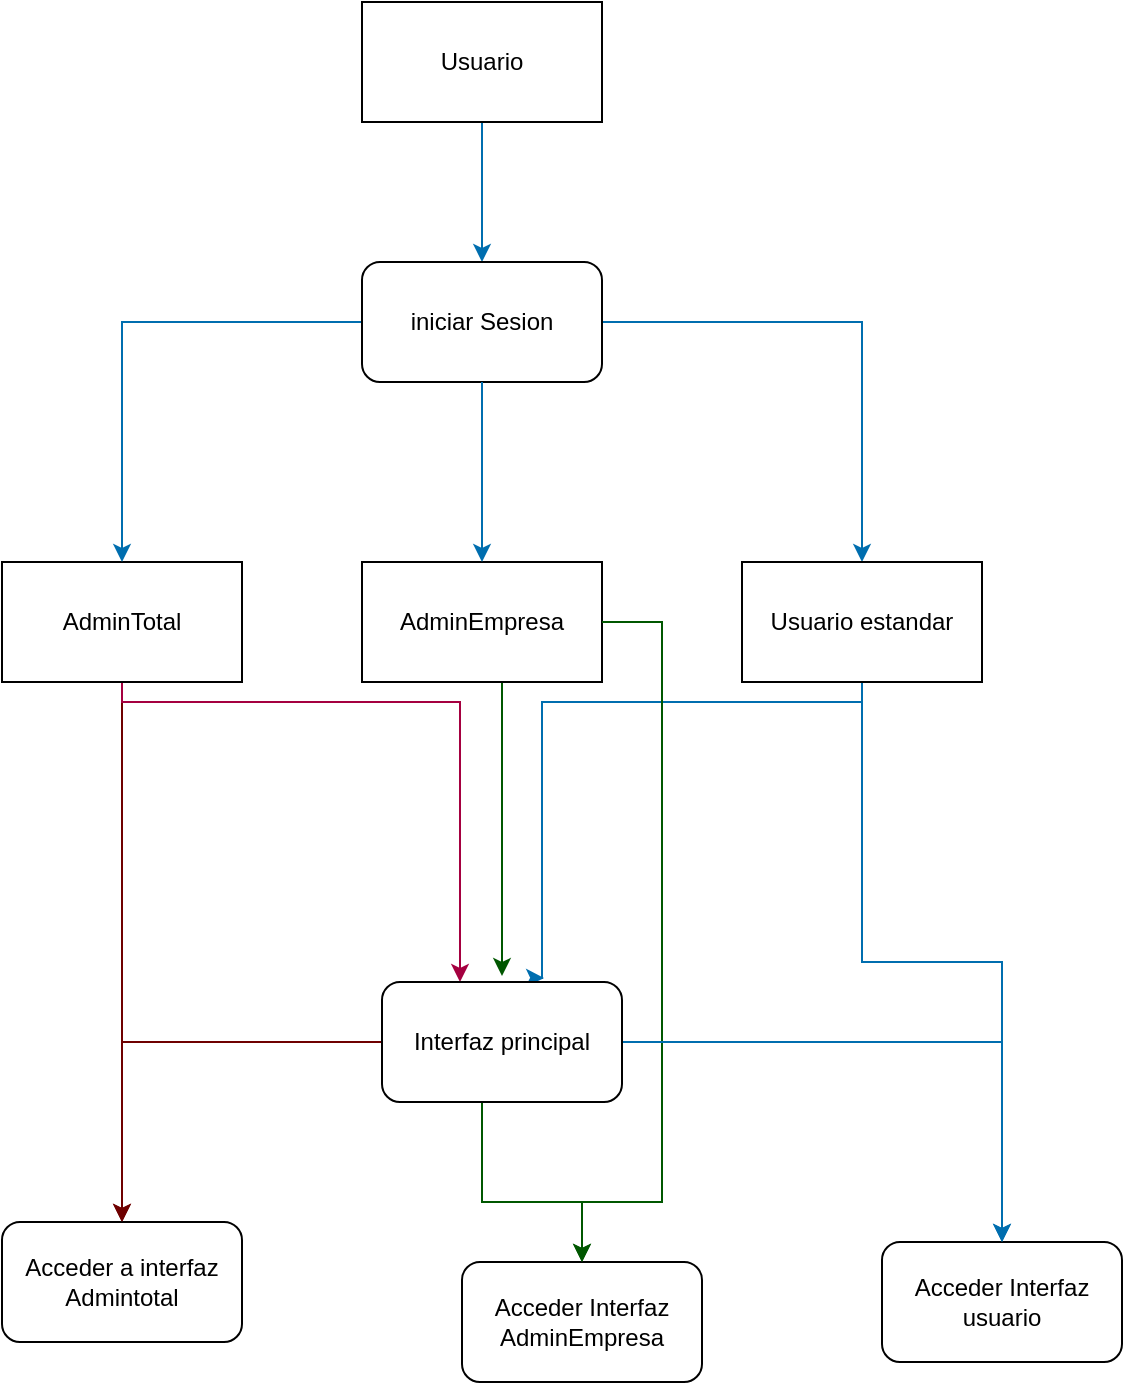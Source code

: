 <mxfile version="27.0.2">
  <diagram name="Página-1" id="y9yjawuEV-zSSfmOWvQn">
    <mxGraphModel dx="1426" dy="841" grid="1" gridSize="10" guides="1" tooltips="1" connect="1" arrows="1" fold="1" page="1" pageScale="1" pageWidth="827" pageHeight="1169" math="0" shadow="0">
      <root>
        <mxCell id="0" />
        <mxCell id="1" parent="0" />
        <mxCell id="TE4GySbE-6QE6ib_LGYP-12" style="edgeStyle=orthogonalEdgeStyle;rounded=0;orthogonalLoop=1;jettySize=auto;html=1;entryX=0.5;entryY=0;entryDx=0;entryDy=0;fillColor=#1ba1e2;strokeColor=#006EAF;" edge="1" parent="1" source="TE4GySbE-6QE6ib_LGYP-2" target="TE4GySbE-6QE6ib_LGYP-5">
          <mxGeometry relative="1" as="geometry" />
        </mxCell>
        <mxCell id="TE4GySbE-6QE6ib_LGYP-2" value="Usuario" style="rounded=0;whiteSpace=wrap;html=1;" vertex="1" parent="1">
          <mxGeometry x="380" y="30" width="120" height="60" as="geometry" />
        </mxCell>
        <mxCell id="TE4GySbE-6QE6ib_LGYP-18" style="edgeStyle=orthogonalEdgeStyle;rounded=0;orthogonalLoop=1;jettySize=auto;html=1;entryX=0.5;entryY=0;entryDx=0;entryDy=0;fillColor=#a20025;strokeColor=#6F0000;" edge="1" parent="1" source="TE4GySbE-6QE6ib_LGYP-4" target="TE4GySbE-6QE6ib_LGYP-6">
          <mxGeometry relative="1" as="geometry" />
        </mxCell>
        <mxCell id="TE4GySbE-6QE6ib_LGYP-23" style="edgeStyle=orthogonalEdgeStyle;rounded=0;orthogonalLoop=1;jettySize=auto;html=1;entryX=0.5;entryY=0;entryDx=0;entryDy=0;fillColor=#d80073;strokeColor=#A50040;" edge="1" parent="1">
          <mxGeometry relative="1" as="geometry">
            <mxPoint x="429" y="520" as="targetPoint" />
            <mxPoint x="249" y="370" as="sourcePoint" />
            <Array as="points">
              <mxPoint x="260" y="370" />
              <mxPoint x="260" y="380" />
              <mxPoint x="429" y="380" />
            </Array>
          </mxGeometry>
        </mxCell>
        <mxCell id="TE4GySbE-6QE6ib_LGYP-4" value="AdminTotal" style="rounded=0;whiteSpace=wrap;html=1;" vertex="1" parent="1">
          <mxGeometry x="200" y="310" width="120" height="60" as="geometry" />
        </mxCell>
        <mxCell id="TE4GySbE-6QE6ib_LGYP-13" style="edgeStyle=orthogonalEdgeStyle;rounded=0;orthogonalLoop=1;jettySize=auto;html=1;entryX=0.5;entryY=0;entryDx=0;entryDy=0;fillColor=#1ba1e2;strokeColor=#006EAF;" edge="1" parent="1" source="TE4GySbE-6QE6ib_LGYP-5" target="TE4GySbE-6QE6ib_LGYP-4">
          <mxGeometry relative="1" as="geometry" />
        </mxCell>
        <mxCell id="TE4GySbE-6QE6ib_LGYP-15" style="edgeStyle=orthogonalEdgeStyle;rounded=0;orthogonalLoop=1;jettySize=auto;html=1;entryX=0.5;entryY=0;entryDx=0;entryDy=0;fillColor=#1ba1e2;strokeColor=#006EAF;" edge="1" parent="1" source="TE4GySbE-6QE6ib_LGYP-5" target="TE4GySbE-6QE6ib_LGYP-11">
          <mxGeometry relative="1" as="geometry" />
        </mxCell>
        <mxCell id="TE4GySbE-6QE6ib_LGYP-5" value="iniciar Sesion" style="rounded=1;whiteSpace=wrap;html=1;" vertex="1" parent="1">
          <mxGeometry x="380" y="160" width="120" height="60" as="geometry" />
        </mxCell>
        <mxCell id="TE4GySbE-6QE6ib_LGYP-6" value="Acceder a interfaz Admintotal" style="rounded=1;whiteSpace=wrap;html=1;" vertex="1" parent="1">
          <mxGeometry x="200" y="640" width="120" height="60" as="geometry" />
        </mxCell>
        <mxCell id="TE4GySbE-6QE6ib_LGYP-7" value="Acceder Interfaz AdminEmpresa" style="rounded=1;whiteSpace=wrap;html=1;" vertex="1" parent="1">
          <mxGeometry x="430" y="660" width="120" height="60" as="geometry" />
        </mxCell>
        <mxCell id="TE4GySbE-6QE6ib_LGYP-8" value="Acceder Interfaz usuario" style="rounded=1;whiteSpace=wrap;html=1;" vertex="1" parent="1">
          <mxGeometry x="640" y="650" width="120" height="60" as="geometry" />
        </mxCell>
        <mxCell id="TE4GySbE-6QE6ib_LGYP-20" style="edgeStyle=orthogonalEdgeStyle;rounded=0;orthogonalLoop=1;jettySize=auto;html=1;fillColor=#008a00;strokeColor=#005700;" edge="1" parent="1" source="TE4GySbE-6QE6ib_LGYP-10">
          <mxGeometry relative="1" as="geometry">
            <mxPoint x="450" y="517" as="targetPoint" />
            <Array as="points">
              <mxPoint x="450" y="410" />
            </Array>
          </mxGeometry>
        </mxCell>
        <mxCell id="TE4GySbE-6QE6ib_LGYP-10" value="AdminEmpresa" style="rounded=0;whiteSpace=wrap;html=1;" vertex="1" parent="1">
          <mxGeometry x="380" y="310" width="120" height="60" as="geometry" />
        </mxCell>
        <mxCell id="TE4GySbE-6QE6ib_LGYP-16" style="edgeStyle=orthogonalEdgeStyle;rounded=0;orthogonalLoop=1;jettySize=auto;html=1;entryX=0.5;entryY=0;entryDx=0;entryDy=0;fillColor=#1ba1e2;strokeColor=#006EAF;" edge="1" parent="1" source="TE4GySbE-6QE6ib_LGYP-11" target="TE4GySbE-6QE6ib_LGYP-8">
          <mxGeometry relative="1" as="geometry">
            <Array as="points">
              <mxPoint x="630" y="510" />
              <mxPoint x="700" y="510" />
            </Array>
          </mxGeometry>
        </mxCell>
        <mxCell id="TE4GySbE-6QE6ib_LGYP-22" style="edgeStyle=orthogonalEdgeStyle;rounded=0;orthogonalLoop=1;jettySize=auto;html=1;fillColor=#1ba1e2;strokeColor=#006EAF;entryX=0.675;entryY=-0.033;entryDx=0;entryDy=0;entryPerimeter=0;" edge="1" parent="1" source="TE4GySbE-6QE6ib_LGYP-11" target="TE4GySbE-6QE6ib_LGYP-19">
          <mxGeometry relative="1" as="geometry">
            <mxPoint x="470" y="470" as="targetPoint" />
            <Array as="points">
              <mxPoint x="630" y="380" />
              <mxPoint x="470" y="380" />
            </Array>
          </mxGeometry>
        </mxCell>
        <mxCell id="TE4GySbE-6QE6ib_LGYP-11" value="Usuario estandar" style="rounded=0;whiteSpace=wrap;html=1;" vertex="1" parent="1">
          <mxGeometry x="570" y="310" width="120" height="60" as="geometry" />
        </mxCell>
        <mxCell id="TE4GySbE-6QE6ib_LGYP-14" style="edgeStyle=orthogonalEdgeStyle;rounded=0;orthogonalLoop=1;jettySize=auto;html=1;entryX=0.5;entryY=0;entryDx=0;entryDy=0;fillColor=#1ba1e2;strokeColor=#006EAF;" edge="1" parent="1" source="TE4GySbE-6QE6ib_LGYP-5" target="TE4GySbE-6QE6ib_LGYP-10">
          <mxGeometry relative="1" as="geometry" />
        </mxCell>
        <mxCell id="TE4GySbE-6QE6ib_LGYP-17" style="edgeStyle=orthogonalEdgeStyle;rounded=0;orthogonalLoop=1;jettySize=auto;html=1;entryX=0.5;entryY=0;entryDx=0;entryDy=0;fillColor=#008a00;strokeColor=#005700;" edge="1" parent="1" source="TE4GySbE-6QE6ib_LGYP-10" target="TE4GySbE-6QE6ib_LGYP-7">
          <mxGeometry relative="1" as="geometry">
            <Array as="points">
              <mxPoint x="530" y="340" />
              <mxPoint x="530" y="630" />
              <mxPoint x="490" y="630" />
            </Array>
          </mxGeometry>
        </mxCell>
        <mxCell id="TE4GySbE-6QE6ib_LGYP-21" style="edgeStyle=orthogonalEdgeStyle;rounded=0;orthogonalLoop=1;jettySize=auto;html=1;fillColor=#008a00;strokeColor=#005700;entryX=0.5;entryY=0;entryDx=0;entryDy=0;" edge="1" parent="1" source="TE4GySbE-6QE6ib_LGYP-19" target="TE4GySbE-6QE6ib_LGYP-7">
          <mxGeometry relative="1" as="geometry">
            <mxPoint x="530" y="630" as="targetPoint" />
            <Array as="points">
              <mxPoint x="440" y="630" />
              <mxPoint x="490" y="630" />
            </Array>
          </mxGeometry>
        </mxCell>
        <mxCell id="TE4GySbE-6QE6ib_LGYP-24" style="edgeStyle=orthogonalEdgeStyle;rounded=0;orthogonalLoop=1;jettySize=auto;html=1;fillColor=#1ba1e2;strokeColor=#006EAF;entryX=0.5;entryY=0;entryDx=0;entryDy=0;" edge="1" parent="1" source="TE4GySbE-6QE6ib_LGYP-19" target="TE4GySbE-6QE6ib_LGYP-8">
          <mxGeometry relative="1" as="geometry">
            <mxPoint x="700" y="640" as="targetPoint" />
            <Array as="points">
              <mxPoint x="700" y="550" />
            </Array>
          </mxGeometry>
        </mxCell>
        <mxCell id="TE4GySbE-6QE6ib_LGYP-25" style="edgeStyle=orthogonalEdgeStyle;rounded=0;orthogonalLoop=1;jettySize=auto;html=1;entryX=0.5;entryY=0;entryDx=0;entryDy=0;fillColor=#a20025;strokeColor=#6F0000;" edge="1" parent="1" source="TE4GySbE-6QE6ib_LGYP-19" target="TE4GySbE-6QE6ib_LGYP-6">
          <mxGeometry relative="1" as="geometry">
            <mxPoint x="260" y="630" as="targetPoint" />
          </mxGeometry>
        </mxCell>
        <mxCell id="TE4GySbE-6QE6ib_LGYP-19" value="Interfaz principal" style="rounded=1;whiteSpace=wrap;html=1;direction=east;" vertex="1" parent="1">
          <mxGeometry x="390" y="520" width="120" height="60" as="geometry" />
        </mxCell>
      </root>
    </mxGraphModel>
  </diagram>
</mxfile>
